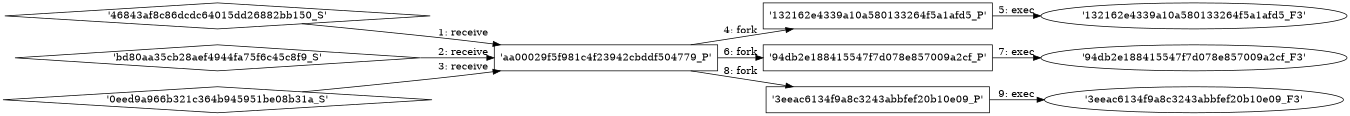 digraph "D:\Learning\Paper\apt\基于CTI的攻击预警\Dataset\攻击图\ASGfromALLCTI\Threat Update COVID-19.dot" {
rankdir="LR"
size="9"
fixedsize="false"
splines="true"
nodesep=0.3
ranksep=0
fontsize=10
overlap="scalexy"
engine= "neato"
	"'aa00029f5f981c4f23942cbddf504779_P'" [node_type=Process shape=box]
	"'46843af8c86dcdc64015dd26882bb150_S'" [node_type=Socket shape=diamond]
	"'46843af8c86dcdc64015dd26882bb150_S'" -> "'aa00029f5f981c4f23942cbddf504779_P'" [label="1: receive"]
	"'aa00029f5f981c4f23942cbddf504779_P'" [node_type=Process shape=box]
	"'bd80aa35cb28aef4944fa75f6c45c8f9_S'" [node_type=Socket shape=diamond]
	"'bd80aa35cb28aef4944fa75f6c45c8f9_S'" -> "'aa00029f5f981c4f23942cbddf504779_P'" [label="2: receive"]
	"'aa00029f5f981c4f23942cbddf504779_P'" [node_type=Process shape=box]
	"'0eed9a966b321c364b945951be08b31a_S'" [node_type=Socket shape=diamond]
	"'0eed9a966b321c364b945951be08b31a_S'" -> "'aa00029f5f981c4f23942cbddf504779_P'" [label="3: receive"]
	"'aa00029f5f981c4f23942cbddf504779_P'" [node_type=Process shape=box]
	"'132162e4339a10a580133264f5a1afd5_P'" [node_type=Process shape=box]
	"'aa00029f5f981c4f23942cbddf504779_P'" -> "'132162e4339a10a580133264f5a1afd5_P'" [label="4: fork"]
	"'132162e4339a10a580133264f5a1afd5_P'" [node_type=Process shape=box]
	"'132162e4339a10a580133264f5a1afd5_F3'" [node_type=File shape=ellipse]
	"'132162e4339a10a580133264f5a1afd5_P'" -> "'132162e4339a10a580133264f5a1afd5_F3'" [label="5: exec"]
	"'aa00029f5f981c4f23942cbddf504779_P'" [node_type=Process shape=box]
	"'94db2e188415547f7d078e857009a2cf_P'" [node_type=Process shape=box]
	"'aa00029f5f981c4f23942cbddf504779_P'" -> "'94db2e188415547f7d078e857009a2cf_P'" [label="6: fork"]
	"'94db2e188415547f7d078e857009a2cf_P'" [node_type=Process shape=box]
	"'94db2e188415547f7d078e857009a2cf_F3'" [node_type=File shape=ellipse]
	"'94db2e188415547f7d078e857009a2cf_P'" -> "'94db2e188415547f7d078e857009a2cf_F3'" [label="7: exec"]
	"'aa00029f5f981c4f23942cbddf504779_P'" [node_type=Process shape=box]
	"'3eeac6134f9a8c3243abbfef20b10e09_P'" [node_type=Process shape=box]
	"'aa00029f5f981c4f23942cbddf504779_P'" -> "'3eeac6134f9a8c3243abbfef20b10e09_P'" [label="8: fork"]
	"'3eeac6134f9a8c3243abbfef20b10e09_P'" [node_type=Process shape=box]
	"'3eeac6134f9a8c3243abbfef20b10e09_F3'" [node_type=File shape=ellipse]
	"'3eeac6134f9a8c3243abbfef20b10e09_P'" -> "'3eeac6134f9a8c3243abbfef20b10e09_F3'" [label="9: exec"]
}
